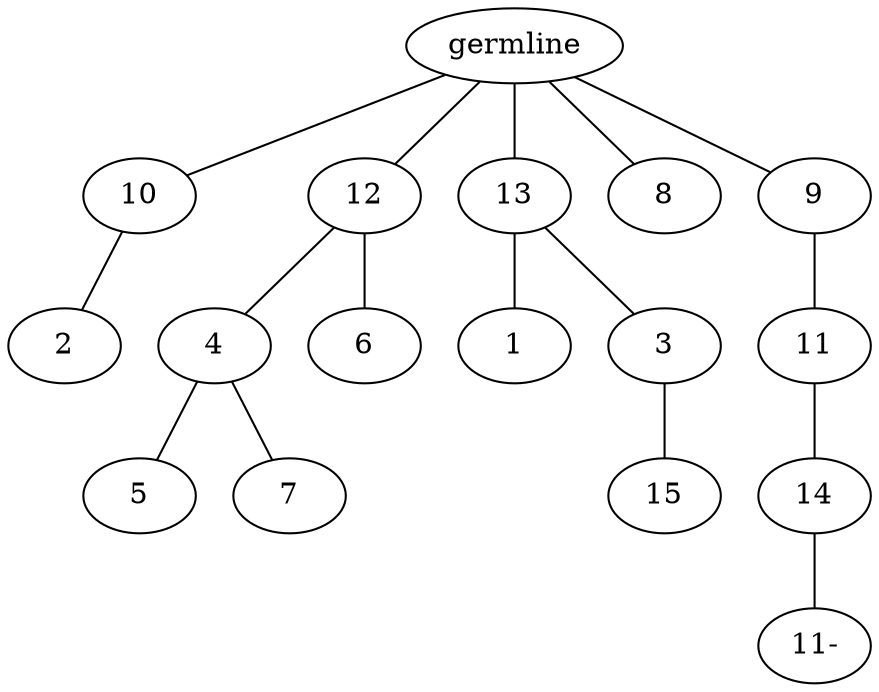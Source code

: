 graph tree {
    "140042700079312" [label="germline"];
    "140042700082000" [label="10"];
    "140042700082528" [label="2"];
    "140042700082576" [label="12"];
    "140042700082384" [label="4"];
    "140042700080944" [label="5"];
    "140042700081136" [label="7"];
    "140042700082864" [label="6"];
    "140042700081568" [label="13"];
    "140042700081376" [label="1"];
    "140042700015120" [label="3"];
    "140042700015312" [label="15"];
    "140042700083056" [label="8"];
    "140042700080128" [label="9"];
    "140042700014112" [label="11"];
    "140042700013824" [label="14"];
    "140042700082960" [label="11-"];
    "140042700079312" -- "140042700082000";
    "140042700079312" -- "140042700082576";
    "140042700079312" -- "140042700081568";
    "140042700079312" -- "140042700083056";
    "140042700079312" -- "140042700080128";
    "140042700082000" -- "140042700082528";
    "140042700082576" -- "140042700082384";
    "140042700082576" -- "140042700082864";
    "140042700082384" -- "140042700080944";
    "140042700082384" -- "140042700081136";
    "140042700081568" -- "140042700081376";
    "140042700081568" -- "140042700015120";
    "140042700015120" -- "140042700015312";
    "140042700080128" -- "140042700014112";
    "140042700014112" -- "140042700013824";
    "140042700013824" -- "140042700082960";
}
